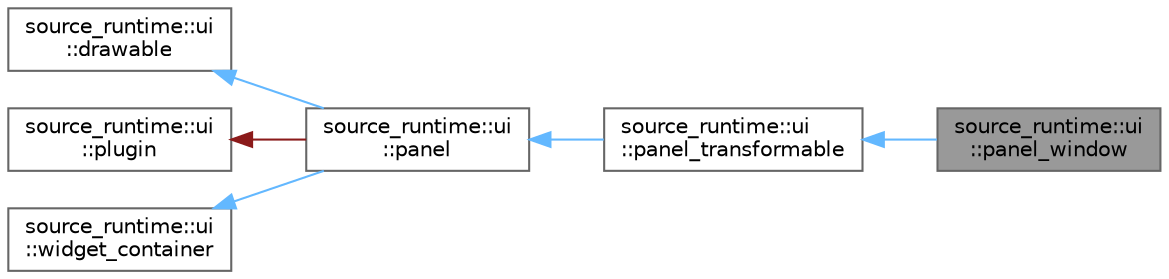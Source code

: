digraph "source_runtime::ui::panel_window"
{
 // LATEX_PDF_SIZE
  bgcolor="transparent";
  edge [fontname=Helvetica,fontsize=10,labelfontname=Helvetica,labelfontsize=10];
  node [fontname=Helvetica,fontsize=10,shape=box,height=0.2,width=0.4];
  rankdir="LR";
  Node1 [id="Node000001",label="source_runtime::ui\l::panel_window",height=0.2,width=0.4,color="gray40", fillcolor="grey60", style="filled", fontcolor="black",tooltip=" "];
  Node2 -> Node1 [id="edge6_Node000001_Node000002",dir="back",color="steelblue1",style="solid",tooltip=" "];
  Node2 [id="Node000002",label="source_runtime::ui\l::panel_transformable",height=0.2,width=0.4,color="gray40", fillcolor="white", style="filled",URL="$classsource__runtime_1_1ui_1_1panel__transformable.html",tooltip=" "];
  Node3 -> Node2 [id="edge7_Node000002_Node000003",dir="back",color="steelblue1",style="solid",tooltip=" "];
  Node3 [id="Node000003",label="source_runtime::ui\l::panel",height=0.2,width=0.4,color="gray40", fillcolor="white", style="filled",URL="$classsource__runtime_1_1ui_1_1panel.html",tooltip=" "];
  Node4 -> Node3 [id="edge8_Node000003_Node000004",dir="back",color="steelblue1",style="solid",tooltip=" "];
  Node4 [id="Node000004",label="source_runtime::ui\l::drawable",height=0.2,width=0.4,color="gray40", fillcolor="white", style="filled",URL="$classsource__runtime_1_1ui_1_1drawable.html",tooltip=" "];
  Node5 -> Node3 [id="edge9_Node000003_Node000005",dir="back",color="firebrick4",style="solid",tooltip=" "];
  Node5 [id="Node000005",label="source_runtime::ui\l::plugin",height=0.2,width=0.4,color="gray40", fillcolor="white", style="filled",URL="$classsource__runtime_1_1ui_1_1plugin.html",tooltip=" "];
  Node6 -> Node3 [id="edge10_Node000003_Node000006",dir="back",color="steelblue1",style="solid",tooltip=" "];
  Node6 [id="Node000006",label="source_runtime::ui\l::widget_container",height=0.2,width=0.4,color="gray40", fillcolor="white", style="filled",URL="$classsource__runtime_1_1ui_1_1widget__container.html",tooltip=" "];
}
